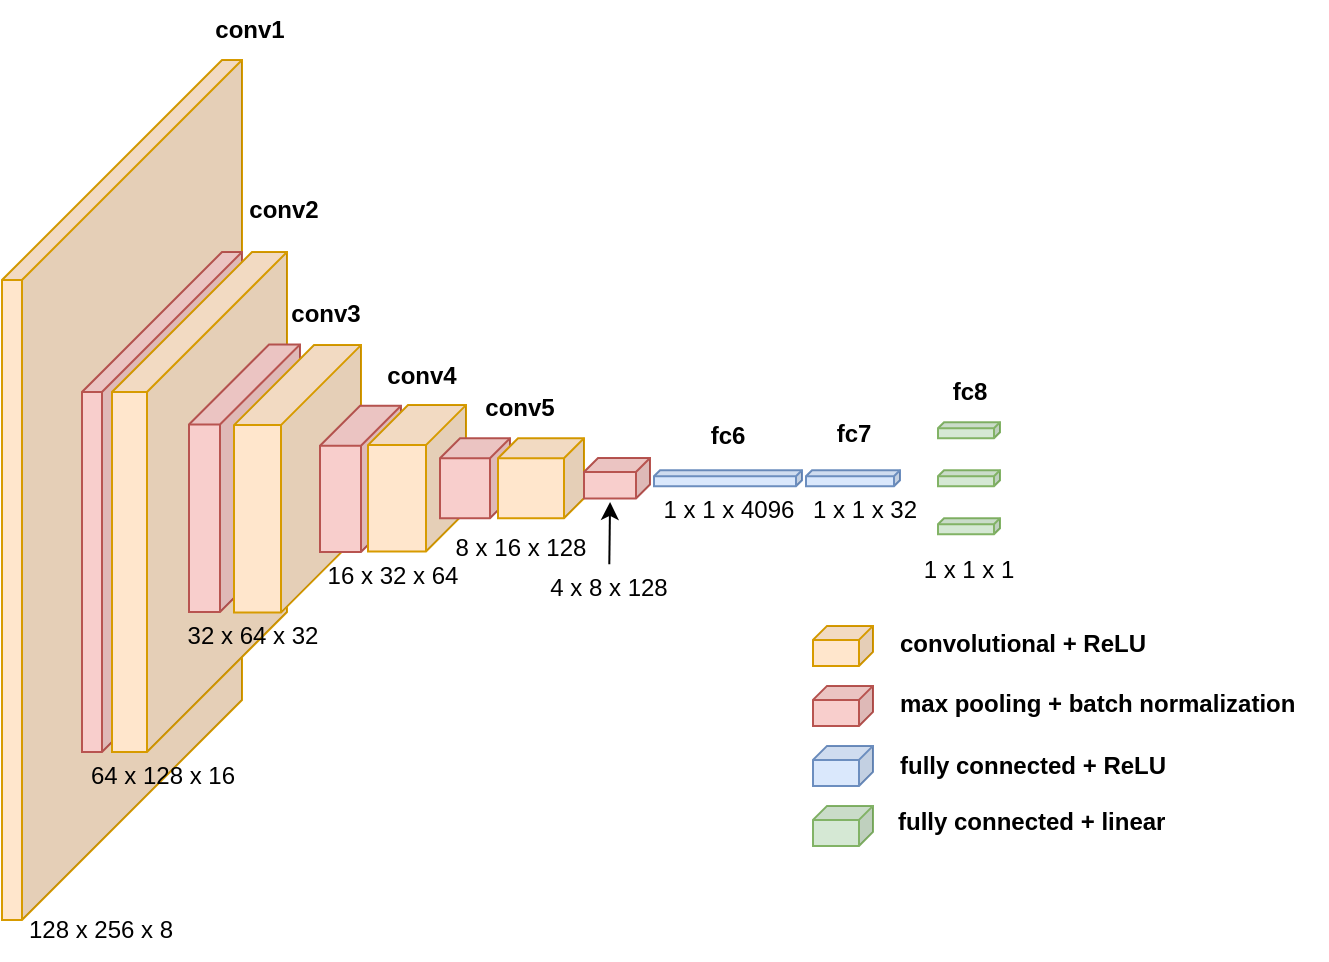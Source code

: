 <mxfile version="19.0.3" type="github">
  <diagram id="QJjx0-fPxzvcmYibJWj1" name="Page-1">
    <mxGraphModel dx="946" dy="557" grid="1" gridSize="10" guides="1" tooltips="1" connect="1" arrows="1" fold="1" page="1" pageScale="1" pageWidth="680" pageHeight="500" math="0" shadow="0">
      <root>
        <mxCell id="0" />
        <mxCell id="1" parent="0" />
        <mxCell id="4f-DMQIj-ya-iA7LCkDa-1" value="" style="shape=cube;whiteSpace=wrap;html=1;boundedLbl=1;backgroundOutline=1;darkOpacity=0.05;darkOpacity2=0.1;size=110;direction=east;flipH=1;fillColor=#ffe6cc;strokeColor=#d79b00;" parent="1" vertex="1">
          <mxGeometry x="40" y="40" width="120" height="430" as="geometry" />
        </mxCell>
        <mxCell id="4f-DMQIj-ya-iA7LCkDa-3" value="" style="shape=cube;whiteSpace=wrap;html=1;boundedLbl=1;backgroundOutline=1;darkOpacity=0.05;darkOpacity2=0.1;size=70;direction=east;flipH=1;fillColor=#f8cecc;strokeColor=#b85450;" parent="1" vertex="1">
          <mxGeometry x="80" y="136" width="80" height="250" as="geometry" />
        </mxCell>
        <mxCell id="4f-DMQIj-ya-iA7LCkDa-4" value="" style="shape=cube;whiteSpace=wrap;html=1;boundedLbl=1;backgroundOutline=1;darkOpacity=0.05;darkOpacity2=0.1;size=70;direction=east;flipH=1;fillColor=#ffe6cc;strokeColor=#d79b00;" parent="1" vertex="1">
          <mxGeometry x="95" y="136" width="87.5" height="250" as="geometry" />
        </mxCell>
        <mxCell id="4f-DMQIj-ya-iA7LCkDa-6" value="" style="shape=cube;whiteSpace=wrap;html=1;boundedLbl=1;backgroundOutline=1;darkOpacity=0.05;darkOpacity2=0.1;size=40;direction=east;flipH=1;fillColor=#f8cecc;strokeColor=#b85450;" parent="1" vertex="1">
          <mxGeometry x="133.5" y="182.25" width="55.5" height="133.75" as="geometry" />
        </mxCell>
        <mxCell id="4f-DMQIj-ya-iA7LCkDa-7" value="" style="shape=cube;whiteSpace=wrap;html=1;boundedLbl=1;backgroundOutline=1;darkOpacity=0.05;darkOpacity2=0.1;size=40;direction=east;flipH=1;fillColor=#ffe6cc;strokeColor=#d79b00;" parent="1" vertex="1">
          <mxGeometry x="156" y="182.56" width="63.5" height="133.75" as="geometry" />
        </mxCell>
        <mxCell id="4f-DMQIj-ya-iA7LCkDa-10" value="" style="shape=cube;whiteSpace=wrap;html=1;boundedLbl=1;backgroundOutline=1;darkOpacity=0.05;darkOpacity2=0.1;size=20;direction=east;flipH=1;fillColor=#f8cecc;strokeColor=#b85450;" parent="1" vertex="1">
          <mxGeometry x="199" y="212.87" width="40.5" height="73.13" as="geometry" />
        </mxCell>
        <mxCell id="4f-DMQIj-ya-iA7LCkDa-11" value="" style="shape=cube;whiteSpace=wrap;html=1;boundedLbl=1;backgroundOutline=1;darkOpacity=0.05;darkOpacity2=0.1;size=20;direction=east;flipH=1;fillColor=#ffe6cc;strokeColor=#d79b00;" parent="1" vertex="1">
          <mxGeometry x="223" y="212.56" width="49" height="73.13" as="geometry" />
        </mxCell>
        <mxCell id="4f-DMQIj-ya-iA7LCkDa-15" value="" style="shape=cube;whiteSpace=wrap;html=1;boundedLbl=1;backgroundOutline=1;darkOpacity=0.05;darkOpacity2=0.1;size=10;direction=east;flipH=1;fillColor=#f8cecc;strokeColor=#b85450;" parent="1" vertex="1">
          <mxGeometry x="259" y="229.13" width="35" height="40" as="geometry" />
        </mxCell>
        <mxCell id="4f-DMQIj-ya-iA7LCkDa-16" value="" style="shape=cube;whiteSpace=wrap;html=1;boundedLbl=1;backgroundOutline=1;darkOpacity=0.05;darkOpacity2=0.1;size=10;direction=east;flipH=1;fillColor=#ffe6cc;strokeColor=#d79b00;" parent="1" vertex="1">
          <mxGeometry x="288" y="229.13" width="43" height="40" as="geometry" />
        </mxCell>
        <mxCell id="4f-DMQIj-ya-iA7LCkDa-19" value="" style="shape=cube;whiteSpace=wrap;html=1;boundedLbl=1;backgroundOutline=1;darkOpacity=0.05;darkOpacity2=0.1;size=7;direction=east;flipH=1;fillColor=#f8cecc;strokeColor=#b85450;" parent="1" vertex="1">
          <mxGeometry x="331" y="238.96" width="33" height="20.32" as="geometry" />
        </mxCell>
        <mxCell id="4f-DMQIj-ya-iA7LCkDa-20" value="" style="shape=cube;whiteSpace=wrap;html=1;boundedLbl=1;backgroundOutline=1;darkOpacity=0.05;darkOpacity2=0.1;size=3;direction=east;flipH=1;fillColor=#dae8fc;strokeColor=#6c8ebf;" parent="1" vertex="1">
          <mxGeometry x="366" y="245.12" width="74" height="8" as="geometry" />
        </mxCell>
        <mxCell id="4f-DMQIj-ya-iA7LCkDa-21" value="" style="shape=cube;whiteSpace=wrap;html=1;boundedLbl=1;backgroundOutline=1;darkOpacity=0.05;darkOpacity2=0.1;size=3;direction=east;flipH=1;fillColor=#dae8fc;strokeColor=#6c8ebf;" parent="1" vertex="1">
          <mxGeometry x="442" y="245.13" width="47" height="8" as="geometry" />
        </mxCell>
        <mxCell id="4f-DMQIj-ya-iA7LCkDa-23" value="" style="shape=cube;whiteSpace=wrap;html=1;boundedLbl=1;backgroundOutline=1;darkOpacity=0.05;darkOpacity2=0.1;size=7;direction=east;flipH=1;fillColor=#ffe6cc;strokeColor=#d79b00;" parent="1" vertex="1">
          <mxGeometry x="445.5" y="322.94" width="30" height="20" as="geometry" />
        </mxCell>
        <mxCell id="4f-DMQIj-ya-iA7LCkDa-24" value="" style="shape=cube;whiteSpace=wrap;html=1;boundedLbl=1;backgroundOutline=1;darkOpacity=0.05;darkOpacity2=0.1;size=7;direction=east;flipH=1;fillColor=#f8cecc;strokeColor=#b85450;" parent="1" vertex="1">
          <mxGeometry x="445.5" y="352.94" width="30" height="20" as="geometry" />
        </mxCell>
        <mxCell id="4f-DMQIj-ya-iA7LCkDa-26" value="" style="shape=cube;whiteSpace=wrap;html=1;boundedLbl=1;backgroundOutline=1;darkOpacity=0.05;darkOpacity2=0.1;size=7;direction=east;flipH=1;fillColor=#dae8fc;strokeColor=#6c8ebf;" parent="1" vertex="1">
          <mxGeometry x="445.5" y="382.94" width="30" height="20" as="geometry" />
        </mxCell>
        <mxCell id="4f-DMQIj-ya-iA7LCkDa-27" value="" style="shape=cube;whiteSpace=wrap;html=1;boundedLbl=1;backgroundOutline=1;darkOpacity=0.05;darkOpacity2=0.1;size=3;direction=east;flipH=1;fillColor=#d5e8d4;strokeColor=#82b366;" parent="1" vertex="1">
          <mxGeometry x="508" y="221.12" width="31" height="8" as="geometry" />
        </mxCell>
        <mxCell id="4f-DMQIj-ya-iA7LCkDa-28" value="" style="shape=cube;whiteSpace=wrap;html=1;boundedLbl=1;backgroundOutline=1;darkOpacity=0.05;darkOpacity2=0.1;size=7;direction=east;flipH=1;fillColor=#d5e8d4;strokeColor=#82b366;" parent="1" vertex="1">
          <mxGeometry x="445.5" y="412.94" width="30" height="20" as="geometry" />
        </mxCell>
        <mxCell id="4f-DMQIj-ya-iA7LCkDa-29" value="&lt;b&gt;conv1&lt;/b&gt;" style="text;html=1;strokeColor=none;fillColor=none;align=center;verticalAlign=middle;whiteSpace=wrap;rounded=0;" parent="1" vertex="1">
          <mxGeometry x="144" y="10" width="40" height="30" as="geometry" />
        </mxCell>
        <mxCell id="4f-DMQIj-ya-iA7LCkDa-31" value="&lt;b&gt;conv2&lt;/b&gt;" style="text;html=1;strokeColor=none;fillColor=none;align=center;verticalAlign=middle;whiteSpace=wrap;rounded=0;" parent="1" vertex="1">
          <mxGeometry x="161" y="100" width="40" height="30" as="geometry" />
        </mxCell>
        <mxCell id="4f-DMQIj-ya-iA7LCkDa-32" value="&lt;b&gt;conv3&lt;/b&gt;" style="text;html=1;strokeColor=none;fillColor=none;align=center;verticalAlign=middle;whiteSpace=wrap;rounded=0;" parent="1" vertex="1">
          <mxGeometry x="182" y="152.25" width="40" height="30" as="geometry" />
        </mxCell>
        <mxCell id="4f-DMQIj-ya-iA7LCkDa-33" value="&lt;b&gt;conv4&lt;/b&gt;" style="text;html=1;strokeColor=none;fillColor=none;align=center;verticalAlign=middle;whiteSpace=wrap;rounded=0;" parent="1" vertex="1">
          <mxGeometry x="229.5" y="182.56" width="40" height="30" as="geometry" />
        </mxCell>
        <mxCell id="4f-DMQIj-ya-iA7LCkDa-34" value="&lt;b&gt;conv5&lt;/b&gt;" style="text;html=1;strokeColor=none;fillColor=none;align=center;verticalAlign=middle;whiteSpace=wrap;rounded=0;" parent="1" vertex="1">
          <mxGeometry x="279" y="199.12" width="40" height="30" as="geometry" />
        </mxCell>
        <mxCell id="4f-DMQIj-ya-iA7LCkDa-35" value="&lt;b&gt;fc6&lt;/b&gt;" style="text;html=1;strokeColor=none;fillColor=none;align=center;verticalAlign=middle;whiteSpace=wrap;rounded=0;" parent="1" vertex="1">
          <mxGeometry x="383" y="212.56" width="40" height="30" as="geometry" />
        </mxCell>
        <mxCell id="4f-DMQIj-ya-iA7LCkDa-36" value="&lt;b&gt;fc7&lt;/b&gt;" style="text;html=1;strokeColor=none;fillColor=none;align=center;verticalAlign=middle;whiteSpace=wrap;rounded=0;" parent="1" vertex="1">
          <mxGeometry x="445.5" y="212" width="40" height="30" as="geometry" />
        </mxCell>
        <mxCell id="4f-DMQIj-ya-iA7LCkDa-37" value="&lt;b&gt;fc8&lt;/b&gt;" style="text;html=1;strokeColor=none;fillColor=none;align=center;verticalAlign=middle;whiteSpace=wrap;rounded=0;" parent="1" vertex="1">
          <mxGeometry x="503.5" y="191.12" width="40" height="30" as="geometry" />
        </mxCell>
        <mxCell id="4f-DMQIj-ya-iA7LCkDa-38" value="128 x 256 x 8" style="text;html=1;strokeColor=none;fillColor=none;align=center;verticalAlign=middle;whiteSpace=wrap;rounded=0;" parent="1" vertex="1">
          <mxGeometry x="40" y="460" width="99" height="30" as="geometry" />
        </mxCell>
        <mxCell id="4f-DMQIj-ya-iA7LCkDa-39" value="64 x 128 x 16" style="text;html=1;strokeColor=none;fillColor=none;align=center;verticalAlign=middle;whiteSpace=wrap;rounded=0;" parent="1" vertex="1">
          <mxGeometry x="70.5" y="382.94" width="99" height="30" as="geometry" />
        </mxCell>
        <mxCell id="4f-DMQIj-ya-iA7LCkDa-40" value="32 x 64 x 32" style="text;html=1;strokeColor=none;fillColor=none;align=center;verticalAlign=middle;whiteSpace=wrap;rounded=0;" parent="1" vertex="1">
          <mxGeometry x="116" y="312.94" width="99" height="30" as="geometry" />
        </mxCell>
        <mxCell id="4f-DMQIj-ya-iA7LCkDa-41" value="16 x 32 x 64" style="text;html=1;strokeColor=none;fillColor=none;align=center;verticalAlign=middle;whiteSpace=wrap;rounded=0;" parent="1" vertex="1">
          <mxGeometry x="186" y="283.06" width="99" height="30" as="geometry" />
        </mxCell>
        <mxCell id="4f-DMQIj-ya-iA7LCkDa-42" value="8 x 16 x 128" style="text;html=1;strokeColor=none;fillColor=none;align=center;verticalAlign=middle;whiteSpace=wrap;rounded=0;" parent="1" vertex="1">
          <mxGeometry x="249.5" y="269.12" width="99" height="30" as="geometry" />
        </mxCell>
        <mxCell id="4f-DMQIj-ya-iA7LCkDa-46" value="4 x 8 x 128" style="text;html=1;strokeColor=none;fillColor=none;align=center;verticalAlign=middle;whiteSpace=wrap;rounded=0;" parent="1" vertex="1">
          <mxGeometry x="294" y="292.12" width="99" height="23.88" as="geometry" />
        </mxCell>
        <mxCell id="4f-DMQIj-ya-iA7LCkDa-47" value="" style="endArrow=classic;html=1;entryX=0.605;entryY=1.084;entryDx=0;entryDy=0;entryPerimeter=0;" parent="1" source="4f-DMQIj-ya-iA7LCkDa-46" target="4f-DMQIj-ya-iA7LCkDa-19" edge="1">
          <mxGeometry width="50" height="50" relative="1" as="geometry">
            <mxPoint x="347.16" y="297.12" as="sourcePoint" />
            <mxPoint x="348" y="267" as="targetPoint" />
          </mxGeometry>
        </mxCell>
        <mxCell id="4f-DMQIj-ya-iA7LCkDa-48" value="1 x 1 x 4096" style="text;html=1;strokeColor=none;fillColor=none;align=center;verticalAlign=middle;whiteSpace=wrap;rounded=0;" parent="1" vertex="1">
          <mxGeometry x="353.5" y="253.13" width="99" height="24" as="geometry" />
        </mxCell>
        <mxCell id="4f-DMQIj-ya-iA7LCkDa-50" value="convolutional + ReLU" style="text;html=1;strokeColor=none;fillColor=none;align=left;verticalAlign=middle;whiteSpace=wrap;rounded=0;fontStyle=1" parent="1" vertex="1">
          <mxGeometry x="486.5" y="320" width="138" height="23.88" as="geometry" />
        </mxCell>
        <mxCell id="4f-DMQIj-ya-iA7LCkDa-51" value="max pooling + batch normalization" style="text;html=1;strokeColor=none;fillColor=none;align=left;verticalAlign=middle;whiteSpace=wrap;rounded=0;fontStyle=1" parent="1" vertex="1">
          <mxGeometry x="486.5" y="350" width="216" height="23.88" as="geometry" />
        </mxCell>
        <mxCell id="4f-DMQIj-ya-iA7LCkDa-52" value="fully connected + ReLU" style="text;html=1;strokeColor=none;fillColor=none;align=left;verticalAlign=middle;whiteSpace=wrap;rounded=0;fontStyle=1" parent="1" vertex="1">
          <mxGeometry x="486.5" y="381.06" width="138" height="23.88" as="geometry" />
        </mxCell>
        <mxCell id="4f-DMQIj-ya-iA7LCkDa-53" value="fully connected + linear" style="text;html=1;strokeColor=none;fillColor=none;align=left;verticalAlign=middle;whiteSpace=wrap;rounded=0;fontStyle=1" parent="1" vertex="1">
          <mxGeometry x="485.5" y="409.06" width="138" height="23.88" as="geometry" />
        </mxCell>
        <mxCell id="iIG_vk4jR-QY3LFdI69--9" value="1 x 1 x 32" style="text;html=1;strokeColor=none;fillColor=none;align=center;verticalAlign=middle;whiteSpace=wrap;rounded=0;" vertex="1" parent="1">
          <mxGeometry x="435" y="253.13" width="73" height="24" as="geometry" />
        </mxCell>
        <mxCell id="iIG_vk4jR-QY3LFdI69--17" value="" style="shape=cube;whiteSpace=wrap;html=1;boundedLbl=1;backgroundOutline=1;darkOpacity=0.05;darkOpacity2=0.1;size=3;direction=east;flipH=1;fillColor=#d5e8d4;strokeColor=#82b366;" vertex="1" parent="1">
          <mxGeometry x="508" y="245.13" width="31" height="8" as="geometry" />
        </mxCell>
        <mxCell id="iIG_vk4jR-QY3LFdI69--21" value="" style="shape=cube;whiteSpace=wrap;html=1;boundedLbl=1;backgroundOutline=1;darkOpacity=0.05;darkOpacity2=0.1;size=3;direction=east;flipH=1;fillColor=#d5e8d4;strokeColor=#82b366;" vertex="1" parent="1">
          <mxGeometry x="508" y="269.13" width="31" height="8" as="geometry" />
        </mxCell>
        <mxCell id="iIG_vk4jR-QY3LFdI69--23" value="1 x 1 x 1" style="text;html=1;strokeColor=none;fillColor=none;align=center;verticalAlign=middle;whiteSpace=wrap;rounded=0;" vertex="1" parent="1">
          <mxGeometry x="474" y="283.06" width="99" height="24" as="geometry" />
        </mxCell>
      </root>
    </mxGraphModel>
  </diagram>
</mxfile>
